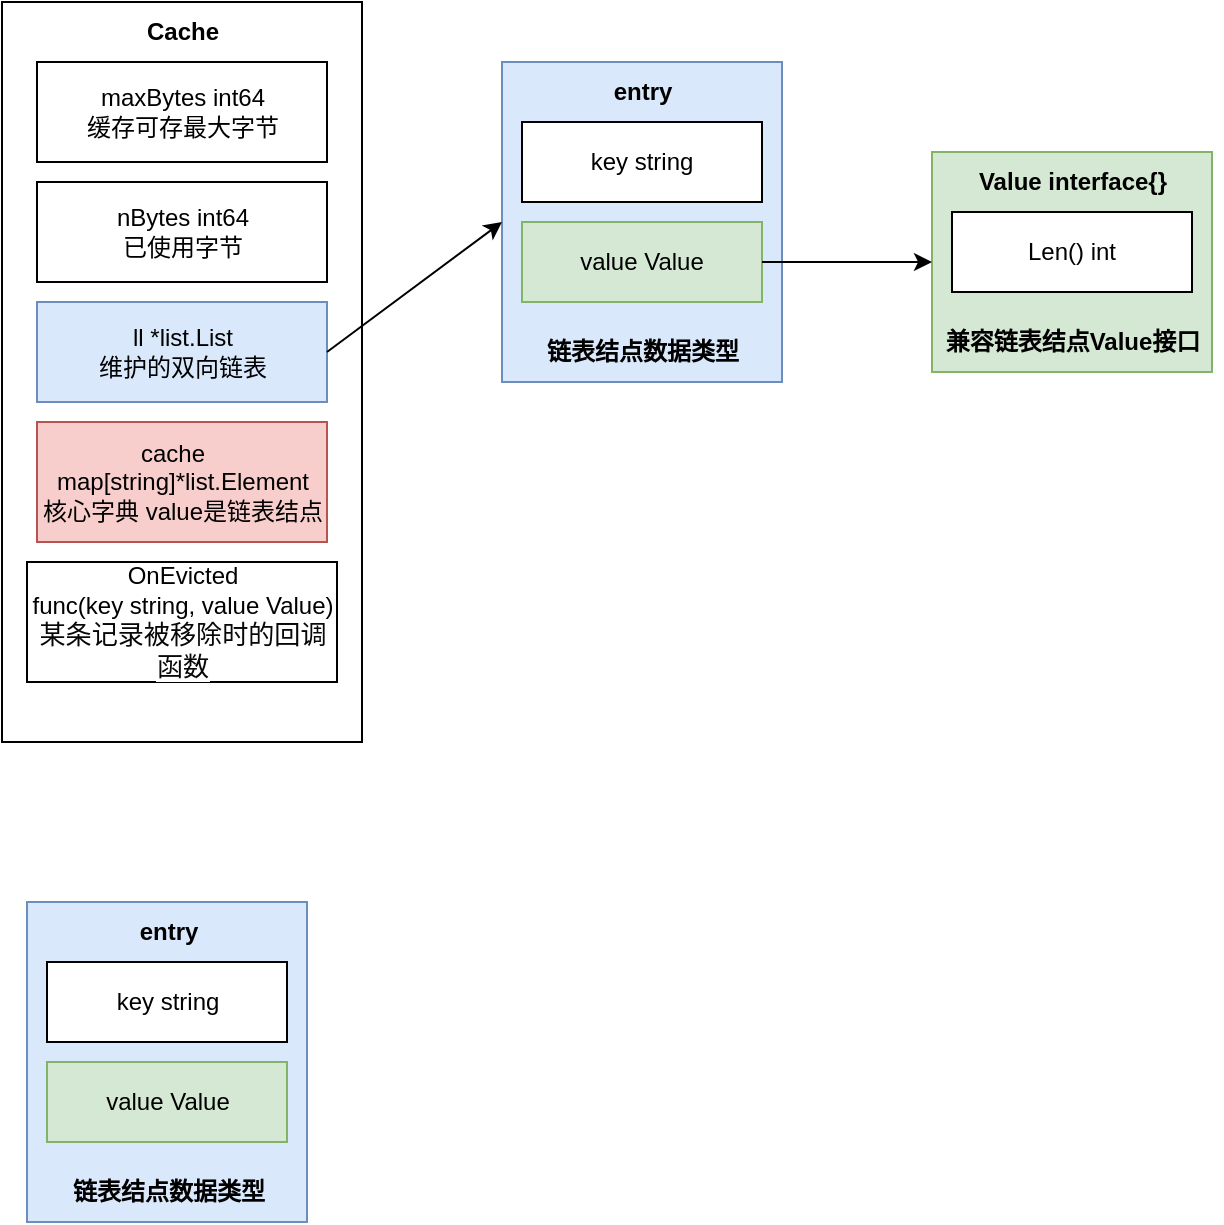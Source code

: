 <mxfile version="22.0.7" type="github">
  <diagram name="Page-1" id="FUET0nqOS0AxgLeTutau">
    <mxGraphModel dx="1026" dy="594" grid="1" gridSize="10" guides="1" tooltips="1" connect="1" arrows="1" fold="1" page="1" pageScale="1" pageWidth="850" pageHeight="1100" math="0" shadow="0">
      <root>
        <mxCell id="0" />
        <mxCell id="1" parent="0" />
        <mxCell id="fDdwfDi1KVoTNDwFbT7Y-1" value="" style="rounded=0;whiteSpace=wrap;html=1;" vertex="1" parent="1">
          <mxGeometry x="90" y="110" width="180" height="370" as="geometry" />
        </mxCell>
        <mxCell id="_ooLKEzHtDMGJBymx2Hy-1" value="maxBytes int64&lt;br&gt;缓存可存最大字节" style="rounded=0;whiteSpace=wrap;html=1;" parent="1" vertex="1">
          <mxGeometry x="107.5" y="140" width="145" height="50" as="geometry" />
        </mxCell>
        <mxCell id="fDdwfDi1KVoTNDwFbT7Y-2" value="" style="rounded=0;whiteSpace=wrap;html=1;fillColor=#dae8fc;strokeColor=#6c8ebf;" vertex="1" parent="1">
          <mxGeometry x="340" y="140" width="140" height="160" as="geometry" />
        </mxCell>
        <mxCell id="fDdwfDi1KVoTNDwFbT7Y-3" value="&lt;b&gt;Cache&lt;/b&gt;" style="text;html=1;align=center;verticalAlign=middle;resizable=0;points=[];autosize=1;strokeColor=none;fillColor=none;" vertex="1" parent="1">
          <mxGeometry x="150" y="110" width="60" height="30" as="geometry" />
        </mxCell>
        <mxCell id="fDdwfDi1KVoTNDwFbT7Y-4" value="nBytes int64&lt;br&gt;已使用字节" style="rounded=0;whiteSpace=wrap;html=1;" vertex="1" parent="1">
          <mxGeometry x="107.5" y="200" width="145" height="50" as="geometry" />
        </mxCell>
        <mxCell id="fDdwfDi1KVoTNDwFbT7Y-5" value="ll&amp;nbsp;*list.List&lt;br&gt;维护的双向链表" style="rounded=0;whiteSpace=wrap;html=1;fillColor=#dae8fc;strokeColor=#6c8ebf;" vertex="1" parent="1">
          <mxGeometry x="107.5" y="260" width="145" height="50" as="geometry" />
        </mxCell>
        <mxCell id="fDdwfDi1KVoTNDwFbT7Y-6" value="cache&amp;nbsp; &amp;nbsp; map[string]*list.Element&lt;br&gt;核心字典 value是链表结点" style="rounded=0;whiteSpace=wrap;html=1;fillColor=#f8cecc;strokeColor=#b85450;" vertex="1" parent="1">
          <mxGeometry x="107.5" y="320" width="145" height="60" as="geometry" />
        </mxCell>
        <mxCell id="fDdwfDi1KVoTNDwFbT7Y-7" value="OnEvicted&lt;br&gt;func(key string, value Value)&lt;br&gt;&lt;span style=&quot;background-color: rgb(255, 255, 255); color: rgb(8, 8, 8); font-family: Menlo-Regular, monospace; font-size: 9.8pt;&quot;&gt;某条记录被移除时的回调函数&lt;/span&gt;" style="rounded=0;whiteSpace=wrap;html=1;" vertex="1" parent="1">
          <mxGeometry x="102.5" y="390" width="155" height="60" as="geometry" />
        </mxCell>
        <mxCell id="fDdwfDi1KVoTNDwFbT7Y-8" value="&lt;b&gt;entry&lt;/b&gt;" style="text;html=1;align=center;verticalAlign=middle;resizable=0;points=[];autosize=1;strokeColor=none;fillColor=none;" vertex="1" parent="1">
          <mxGeometry x="385" y="140" width="50" height="30" as="geometry" />
        </mxCell>
        <mxCell id="fDdwfDi1KVoTNDwFbT7Y-9" value="key string&lt;br&gt;" style="rounded=0;whiteSpace=wrap;html=1;" vertex="1" parent="1">
          <mxGeometry x="350" y="170" width="120" height="40" as="geometry" />
        </mxCell>
        <mxCell id="fDdwfDi1KVoTNDwFbT7Y-10" value="value Value" style="rounded=0;whiteSpace=wrap;html=1;fillColor=#d5e8d4;strokeColor=#82b366;" vertex="1" parent="1">
          <mxGeometry x="350" y="220" width="120" height="40" as="geometry" />
        </mxCell>
        <mxCell id="fDdwfDi1KVoTNDwFbT7Y-11" value="&lt;b&gt;链表结点数据类型&lt;/b&gt;" style="text;html=1;align=center;verticalAlign=middle;resizable=0;points=[];autosize=1;strokeColor=none;fillColor=none;" vertex="1" parent="1">
          <mxGeometry x="350" y="270" width="120" height="30" as="geometry" />
        </mxCell>
        <mxCell id="fDdwfDi1KVoTNDwFbT7Y-13" value="" style="rounded=0;whiteSpace=wrap;html=1;fillColor=#d5e8d4;strokeColor=#82b366;" vertex="1" parent="1">
          <mxGeometry x="555" y="185" width="140" height="110" as="geometry" />
        </mxCell>
        <mxCell id="fDdwfDi1KVoTNDwFbT7Y-14" value="&lt;b&gt;Value interface{}&lt;/b&gt;" style="text;html=1;align=center;verticalAlign=middle;resizable=0;points=[];autosize=1;strokeColor=none;fillColor=none;" vertex="1" parent="1">
          <mxGeometry x="565" y="185" width="120" height="30" as="geometry" />
        </mxCell>
        <mxCell id="fDdwfDi1KVoTNDwFbT7Y-15" value="Len() int" style="rounded=0;whiteSpace=wrap;html=1;" vertex="1" parent="1">
          <mxGeometry x="565" y="215" width="120" height="40" as="geometry" />
        </mxCell>
        <mxCell id="fDdwfDi1KVoTNDwFbT7Y-17" value="&lt;b&gt;兼容链表结点Value接口&lt;/b&gt;" style="text;html=1;align=center;verticalAlign=middle;resizable=0;points=[];autosize=1;strokeColor=none;fillColor=none;" vertex="1" parent="1">
          <mxGeometry x="550" y="265" width="150" height="30" as="geometry" />
        </mxCell>
        <mxCell id="fDdwfDi1KVoTNDwFbT7Y-19" value="" style="endArrow=classic;html=1;rounded=0;entryX=0;entryY=0.5;entryDx=0;entryDy=0;" edge="1" parent="1" source="fDdwfDi1KVoTNDwFbT7Y-10" target="fDdwfDi1KVoTNDwFbT7Y-13">
          <mxGeometry width="50" height="50" relative="1" as="geometry">
            <mxPoint x="430" y="260" as="sourcePoint" />
            <mxPoint x="550" y="240" as="targetPoint" />
          </mxGeometry>
        </mxCell>
        <mxCell id="fDdwfDi1KVoTNDwFbT7Y-20" value="" style="endArrow=classic;html=1;rounded=0;entryX=0;entryY=0.5;entryDx=0;entryDy=0;exitX=1;exitY=0.5;exitDx=0;exitDy=0;" edge="1" parent="1" source="fDdwfDi1KVoTNDwFbT7Y-5" target="fDdwfDi1KVoTNDwFbT7Y-2">
          <mxGeometry width="50" height="50" relative="1" as="geometry">
            <mxPoint x="480" y="249" as="sourcePoint" />
            <mxPoint x="565" y="248" as="targetPoint" />
          </mxGeometry>
        </mxCell>
        <mxCell id="fDdwfDi1KVoTNDwFbT7Y-22" value="" style="rounded=0;whiteSpace=wrap;html=1;fillColor=#dae8fc;strokeColor=#6c8ebf;" vertex="1" parent="1">
          <mxGeometry x="102.5" y="560" width="140" height="160" as="geometry" />
        </mxCell>
        <mxCell id="fDdwfDi1KVoTNDwFbT7Y-23" value="&lt;b&gt;entry&lt;/b&gt;" style="text;html=1;align=center;verticalAlign=middle;resizable=0;points=[];autosize=1;strokeColor=none;fillColor=none;" vertex="1" parent="1">
          <mxGeometry x="147.5" y="560" width="50" height="30" as="geometry" />
        </mxCell>
        <mxCell id="fDdwfDi1KVoTNDwFbT7Y-24" value="key string&lt;br&gt;" style="rounded=0;whiteSpace=wrap;html=1;" vertex="1" parent="1">
          <mxGeometry x="112.5" y="590" width="120" height="40" as="geometry" />
        </mxCell>
        <mxCell id="fDdwfDi1KVoTNDwFbT7Y-25" value="value Value" style="rounded=0;whiteSpace=wrap;html=1;fillColor=#d5e8d4;strokeColor=#82b366;" vertex="1" parent="1">
          <mxGeometry x="112.5" y="640" width="120" height="40" as="geometry" />
        </mxCell>
        <mxCell id="fDdwfDi1KVoTNDwFbT7Y-26" value="&lt;b&gt;链表结点数据类型&lt;/b&gt;" style="text;html=1;align=center;verticalAlign=middle;resizable=0;points=[];autosize=1;strokeColor=none;fillColor=none;" vertex="1" parent="1">
          <mxGeometry x="112.5" y="690" width="120" height="30" as="geometry" />
        </mxCell>
      </root>
    </mxGraphModel>
  </diagram>
</mxfile>
